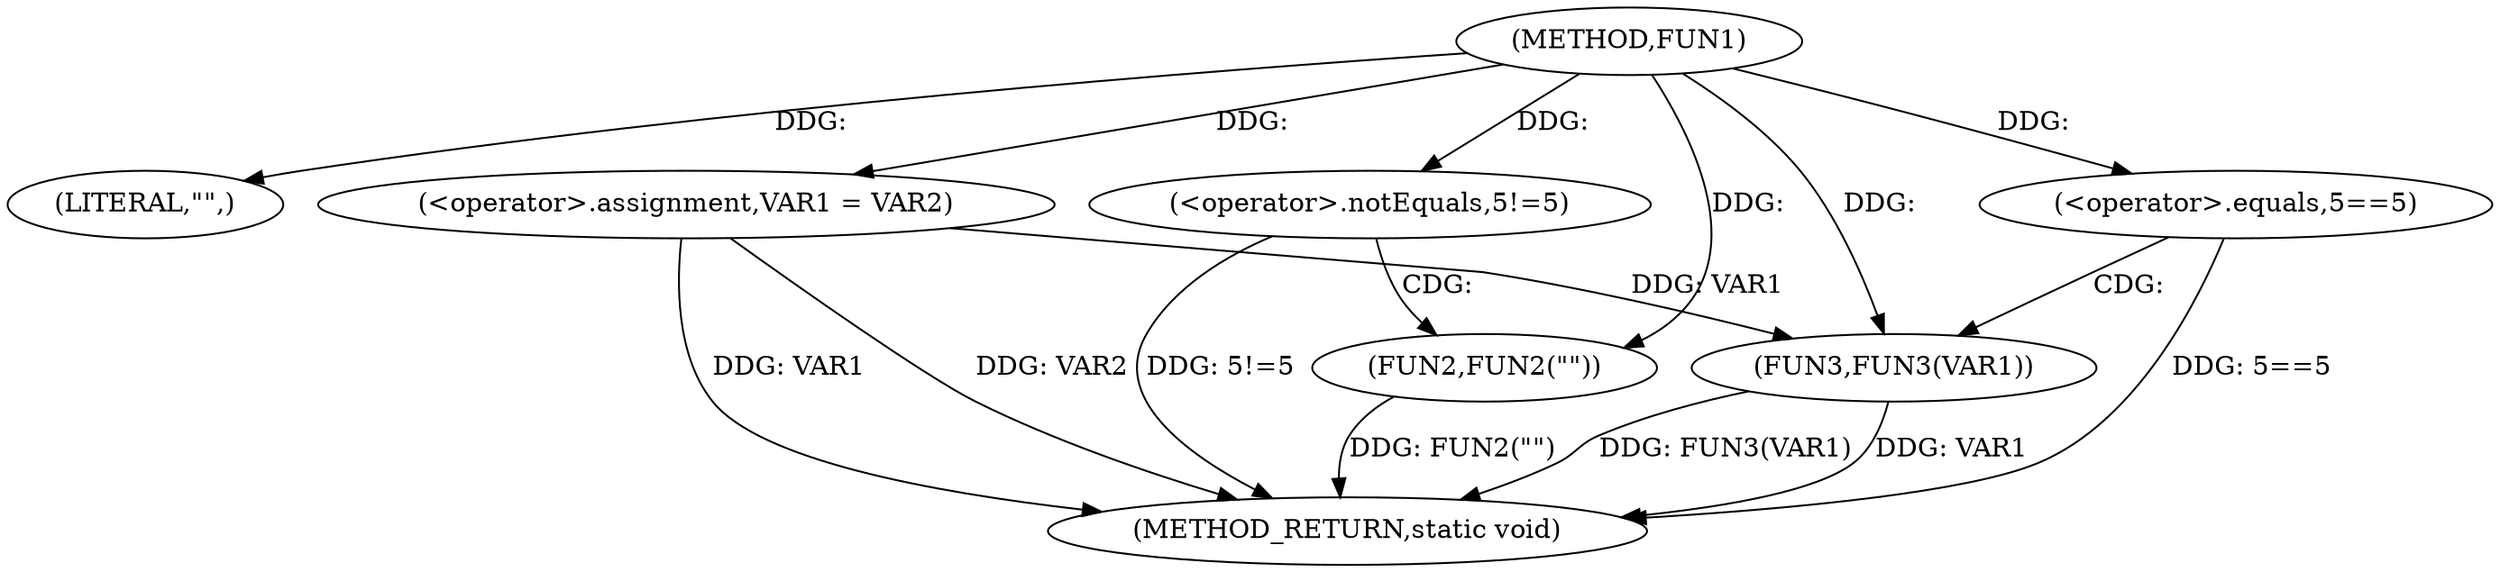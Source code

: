 digraph FUN1 {  
"1000100" [label = "(METHOD,FUN1)" ]
"1000123" [label = "(METHOD_RETURN,static void)" ]
"1000103" [label = "(LITERAL,\"\",)" ]
"1000104" [label = "(<operator>.assignment,VAR1 = VAR2)" ]
"1000108" [label = "(<operator>.notEquals,5!=5)" ]
"1000112" [label = "(FUN2,FUN2(\"\"))" ]
"1000117" [label = "(<operator>.equals,5==5)" ]
"1000121" [label = "(FUN3,FUN3(VAR1))" ]
  "1000117" -> "1000123"  [ label = "DDG: 5==5"] 
  "1000108" -> "1000123"  [ label = "DDG: 5!=5"] 
  "1000104" -> "1000123"  [ label = "DDG: VAR1"] 
  "1000121" -> "1000123"  [ label = "DDG: FUN3(VAR1)"] 
  "1000112" -> "1000123"  [ label = "DDG: FUN2(\"\")"] 
  "1000121" -> "1000123"  [ label = "DDG: VAR1"] 
  "1000104" -> "1000123"  [ label = "DDG: VAR2"] 
  "1000100" -> "1000103"  [ label = "DDG: "] 
  "1000100" -> "1000104"  [ label = "DDG: "] 
  "1000100" -> "1000108"  [ label = "DDG: "] 
  "1000100" -> "1000112"  [ label = "DDG: "] 
  "1000100" -> "1000117"  [ label = "DDG: "] 
  "1000104" -> "1000121"  [ label = "DDG: VAR1"] 
  "1000100" -> "1000121"  [ label = "DDG: "] 
  "1000108" -> "1000112"  [ label = "CDG: "] 
  "1000117" -> "1000121"  [ label = "CDG: "] 
}
